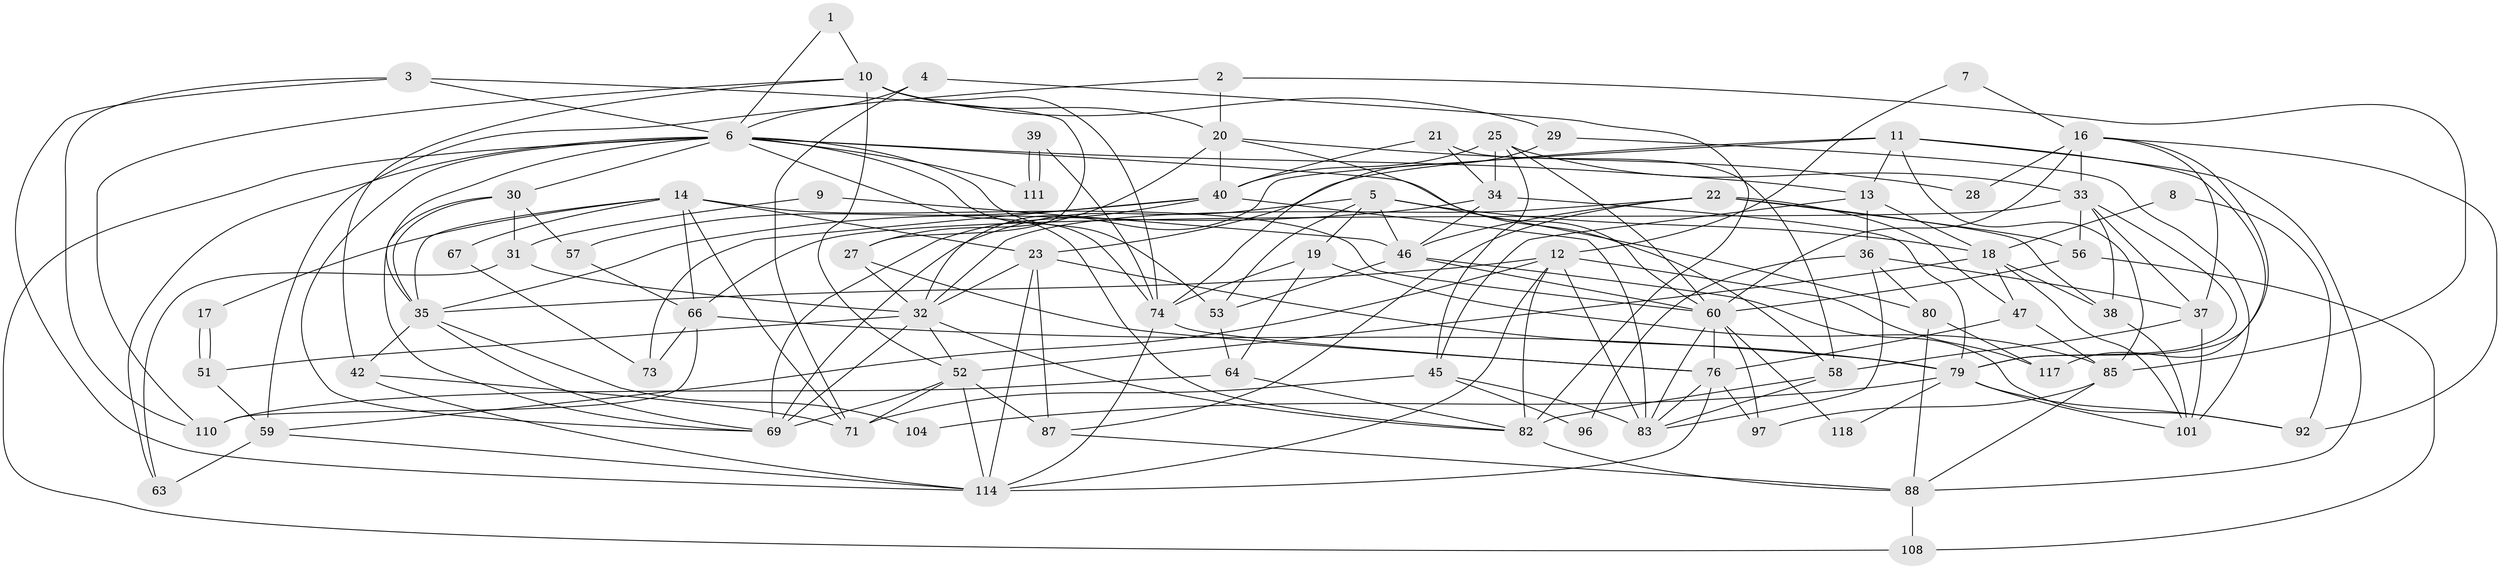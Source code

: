 // Generated by graph-tools (version 1.1) at 2025/24/03/03/25 07:24:04]
// undirected, 76 vertices, 188 edges
graph export_dot {
graph [start="1"]
  node [color=gray90,style=filled];
  1;
  2;
  3 [super="+115"];
  4;
  5 [super="+107"];
  6 [super="+50"];
  7;
  8;
  9;
  10 [super="+26"];
  11 [super="+24"];
  12 [super="+15"];
  13 [super="+84"];
  14 [super="+43"];
  16 [super="+49"];
  17;
  18 [super="+55"];
  19;
  20 [super="+94"];
  21;
  22 [super="+44"];
  23 [super="+105"];
  25 [super="+90"];
  27;
  28;
  29;
  30 [super="+103"];
  31 [super="+41"];
  32 [super="+54"];
  33 [super="+112"];
  34 [super="+48"];
  35 [super="+102"];
  36 [super="+62"];
  37 [super="+99"];
  38 [super="+72"];
  39;
  40 [super="+70"];
  42 [super="+77"];
  45 [super="+61"];
  46 [super="+68"];
  47 [super="+95"];
  51 [super="+86"];
  52;
  53;
  56;
  57;
  58 [super="+65"];
  59 [super="+78"];
  60 [super="+109"];
  63;
  64 [super="+100"];
  66 [super="+119"];
  67;
  69 [super="+81"];
  71 [super="+75"];
  73;
  74 [super="+98"];
  76;
  79 [super="+106"];
  80;
  82 [super="+91"];
  83 [super="+89"];
  85 [super="+93"];
  87;
  88;
  92;
  96;
  97;
  101 [super="+113"];
  104;
  108;
  110;
  111;
  114 [super="+116"];
  117;
  118;
  1 -- 6;
  1 -- 10;
  2 -- 85;
  2 -- 20;
  2 -- 59;
  3 -- 114;
  3 -- 110;
  3 -- 6;
  3 -- 27;
  4 -- 6;
  4 -- 82;
  4 -- 71;
  5 -- 69;
  5 -- 18;
  5 -- 19;
  5 -- 80;
  5 -- 53;
  5 -- 46;
  6 -- 35;
  6 -- 30;
  6 -- 53;
  6 -- 69;
  6 -- 108;
  6 -- 111;
  6 -- 63;
  6 -- 82;
  6 -- 74;
  6 -- 58;
  6 -- 13;
  7 -- 16;
  7 -- 12;
  8 -- 92;
  8 -- 18;
  9 -- 31;
  9 -- 46;
  10 -- 52;
  10 -- 29 [weight=2];
  10 -- 110;
  10 -- 20;
  10 -- 74;
  10 -- 42;
  11 -- 13;
  11 -- 85;
  11 -- 32;
  11 -- 117;
  11 -- 23;
  11 -- 88;
  12 -- 35;
  12 -- 59;
  12 -- 117;
  12 -- 83;
  12 -- 82;
  12 -- 114;
  13 -- 45;
  13 -- 36;
  13 -- 18;
  14 -- 67;
  14 -- 71;
  14 -- 17;
  14 -- 66;
  14 -- 60;
  14 -- 23;
  14 -- 35;
  16 -- 60;
  16 -- 28;
  16 -- 37;
  16 -- 33;
  16 -- 92;
  16 -- 79;
  17 -- 51;
  17 -- 51;
  18 -- 38;
  18 -- 52;
  18 -- 101;
  18 -- 47;
  19 -- 85;
  19 -- 74;
  19 -- 64;
  20 -- 27;
  20 -- 40;
  20 -- 28;
  20 -- 60;
  21 -- 58;
  21 -- 40;
  21 -- 34;
  22 -- 56;
  22 -- 38 [weight=2];
  22 -- 32;
  22 -- 87;
  22 -- 46;
  22 -- 47;
  23 -- 87;
  23 -- 79;
  23 -- 32;
  23 -- 114;
  25 -- 40 [weight=2];
  25 -- 34;
  25 -- 45;
  25 -- 33;
  25 -- 60;
  27 -- 76;
  27 -- 32;
  29 -- 101;
  29 -- 74;
  30 -- 57;
  30 -- 31;
  30 -- 35;
  30 -- 69;
  31 -- 32;
  31 -- 63;
  32 -- 69 [weight=2];
  32 -- 52;
  32 -- 82;
  32 -- 51;
  33 -- 56;
  33 -- 37;
  33 -- 79;
  33 -- 38;
  33 -- 66;
  34 -- 35;
  34 -- 79;
  34 -- 46;
  35 -- 69;
  35 -- 104;
  35 -- 42;
  36 -- 37;
  36 -- 80;
  36 -- 96;
  36 -- 83;
  37 -- 58;
  37 -- 101;
  38 -- 101;
  39 -- 74;
  39 -- 111;
  39 -- 111;
  40 -- 83;
  40 -- 73;
  40 -- 69;
  40 -- 57;
  42 -- 114;
  42 -- 71;
  45 -- 96;
  45 -- 83 [weight=3];
  45 -- 71;
  46 -- 53;
  46 -- 92;
  46 -- 60;
  47 -- 76;
  47 -- 85;
  51 -- 59;
  52 -- 87;
  52 -- 69;
  52 -- 114;
  52 -- 71;
  53 -- 64;
  56 -- 60;
  56 -- 108;
  57 -- 66;
  58 -- 82;
  58 -- 83;
  59 -- 63;
  59 -- 114;
  60 -- 97;
  60 -- 118;
  60 -- 83;
  60 -- 76;
  64 -- 110;
  64 -- 82;
  66 -- 110;
  66 -- 73;
  66 -- 79;
  67 -- 73;
  74 -- 76;
  74 -- 114;
  76 -- 97;
  76 -- 83;
  76 -- 114;
  79 -- 92;
  79 -- 101;
  79 -- 104;
  79 -- 118;
  80 -- 88;
  80 -- 117;
  82 -- 88;
  85 -- 88;
  85 -- 97;
  87 -- 88;
  88 -- 108;
}
